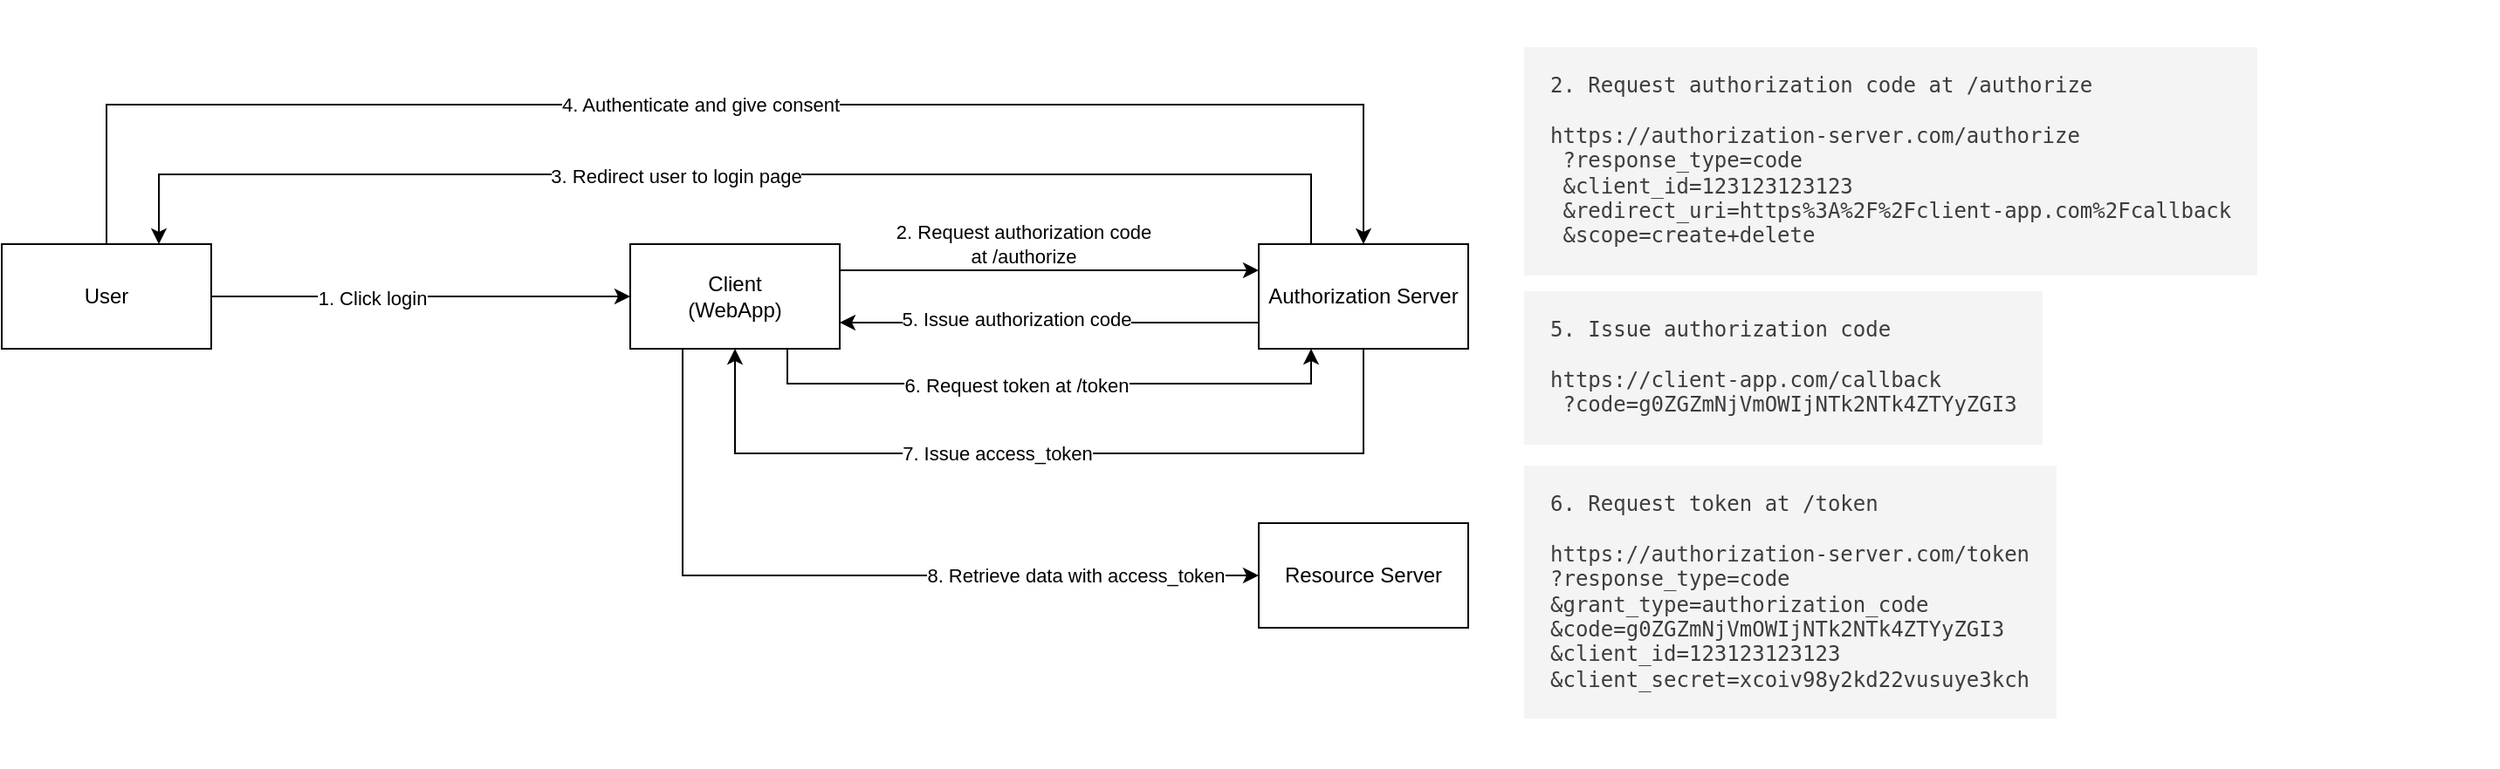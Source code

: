 <mxfile version="20.2.5" type="device"><diagram id="gMwJUr1h-C-KBcU-BcVj" name="Page-1"><mxGraphModel dx="1045" dy="565" grid="1" gridSize="10" guides="1" tooltips="1" connect="1" arrows="1" fold="1" page="1" pageScale="1" pageWidth="827" pageHeight="1169" math="0" shadow="0"><root><mxCell id="0"/><mxCell id="1" parent="0"/><mxCell id="BLi1aLOPlYds0UZ1OJZs-7" style="edgeStyle=orthogonalEdgeStyle;rounded=0;orthogonalLoop=1;jettySize=auto;html=1;entryX=0;entryY=0.25;entryDx=0;entryDy=0;exitX=1;exitY=0.25;exitDx=0;exitDy=0;" edge="1" parent="1" source="BLi1aLOPlYds0UZ1OJZs-1" target="BLi1aLOPlYds0UZ1OJZs-2"><mxGeometry relative="1" as="geometry"/></mxCell><mxCell id="BLi1aLOPlYds0UZ1OJZs-8" value="2. Request authorization code&lt;br&gt;at /authorize" style="edgeLabel;html=1;align=center;verticalAlign=middle;resizable=0;points=[];" vertex="1" connectable="0" parent="BLi1aLOPlYds0UZ1OJZs-7"><mxGeometry x="-0.287" y="1" relative="1" as="geometry"><mxPoint x="19" y="-14" as="offset"/></mxGeometry></mxCell><mxCell id="BLi1aLOPlYds0UZ1OJZs-16" style="edgeStyle=orthogonalEdgeStyle;rounded=0;orthogonalLoop=1;jettySize=auto;html=1;entryX=0.25;entryY=1;entryDx=0;entryDy=0;exitX=0.75;exitY=1;exitDx=0;exitDy=0;" edge="1" parent="1" source="BLi1aLOPlYds0UZ1OJZs-1" target="BLi1aLOPlYds0UZ1OJZs-2"><mxGeometry relative="1" as="geometry"/></mxCell><mxCell id="BLi1aLOPlYds0UZ1OJZs-17" value="6. Request token at /token" style="edgeLabel;html=1;align=center;verticalAlign=middle;resizable=0;points=[];" vertex="1" connectable="0" parent="BLi1aLOPlYds0UZ1OJZs-16"><mxGeometry x="-0.469" y="-1" relative="1" as="geometry"><mxPoint x="60" as="offset"/></mxGeometry></mxCell><mxCell id="BLi1aLOPlYds0UZ1OJZs-20" style="edgeStyle=orthogonalEdgeStyle;rounded=0;orthogonalLoop=1;jettySize=auto;html=1;exitX=0.25;exitY=1;exitDx=0;exitDy=0;entryX=0;entryY=0.5;entryDx=0;entryDy=0;" edge="1" parent="1" source="BLi1aLOPlYds0UZ1OJZs-1" target="BLi1aLOPlYds0UZ1OJZs-3"><mxGeometry relative="1" as="geometry"/></mxCell><mxCell id="BLi1aLOPlYds0UZ1OJZs-21" value="8. Retrieve data with access_token" style="edgeLabel;html=1;align=center;verticalAlign=middle;resizable=0;points=[];" vertex="1" connectable="0" parent="BLi1aLOPlYds0UZ1OJZs-20"><mxGeometry x="0.24" y="-2" relative="1" as="geometry"><mxPoint x="70" y="-2" as="offset"/></mxGeometry></mxCell><mxCell id="BLi1aLOPlYds0UZ1OJZs-1" value="Client&lt;br&gt;(WebApp)" style="rounded=0;whiteSpace=wrap;html=1;" vertex="1" parent="1"><mxGeometry x="400" y="240" width="120" height="60" as="geometry"/></mxCell><mxCell id="BLi1aLOPlYds0UZ1OJZs-9" style="edgeStyle=orthogonalEdgeStyle;rounded=0;orthogonalLoop=1;jettySize=auto;html=1;entryX=0.75;entryY=0;entryDx=0;entryDy=0;exitX=0.25;exitY=0;exitDx=0;exitDy=0;" edge="1" parent="1" source="BLi1aLOPlYds0UZ1OJZs-2" target="BLi1aLOPlYds0UZ1OJZs-4"><mxGeometry relative="1" as="geometry"><Array as="points"><mxPoint x="790" y="200"/><mxPoint x="130" y="200"/></Array></mxGeometry></mxCell><mxCell id="BLi1aLOPlYds0UZ1OJZs-10" value="3. Redirect user to login page" style="edgeLabel;html=1;align=center;verticalAlign=middle;resizable=0;points=[];" vertex="1" connectable="0" parent="BLi1aLOPlYds0UZ1OJZs-9"><mxGeometry x="0.092" y="1" relative="1" as="geometry"><mxPoint as="offset"/></mxGeometry></mxCell><mxCell id="BLi1aLOPlYds0UZ1OJZs-14" style="edgeStyle=orthogonalEdgeStyle;rounded=0;orthogonalLoop=1;jettySize=auto;html=1;entryX=1;entryY=0.75;entryDx=0;entryDy=0;exitX=0;exitY=0.75;exitDx=0;exitDy=0;" edge="1" parent="1" source="BLi1aLOPlYds0UZ1OJZs-2" target="BLi1aLOPlYds0UZ1OJZs-1"><mxGeometry relative="1" as="geometry"/></mxCell><mxCell id="BLi1aLOPlYds0UZ1OJZs-15" value="5. Issue authorization code" style="edgeLabel;html=1;align=center;verticalAlign=middle;resizable=0;points=[];" vertex="1" connectable="0" parent="BLi1aLOPlYds0UZ1OJZs-14"><mxGeometry x="0.103" y="-2" relative="1" as="geometry"><mxPoint x="-7" as="offset"/></mxGeometry></mxCell><mxCell id="BLi1aLOPlYds0UZ1OJZs-18" style="edgeStyle=orthogonalEdgeStyle;rounded=0;orthogonalLoop=1;jettySize=auto;html=1;entryX=0.5;entryY=1;entryDx=0;entryDy=0;exitX=0.5;exitY=1;exitDx=0;exitDy=0;" edge="1" parent="1" source="BLi1aLOPlYds0UZ1OJZs-2" target="BLi1aLOPlYds0UZ1OJZs-1"><mxGeometry relative="1" as="geometry"><Array as="points"><mxPoint x="820" y="360"/><mxPoint x="460" y="360"/></Array></mxGeometry></mxCell><mxCell id="BLi1aLOPlYds0UZ1OJZs-19" value="7. Issue access_token" style="edgeLabel;html=1;align=center;verticalAlign=middle;resizable=0;points=[];" vertex="1" connectable="0" parent="BLi1aLOPlYds0UZ1OJZs-18"><mxGeometry x="0.437" y="3" relative="1" as="geometry"><mxPoint x="75" y="-3" as="offset"/></mxGeometry></mxCell><mxCell id="BLi1aLOPlYds0UZ1OJZs-2" value="Authorization Server" style="rounded=0;whiteSpace=wrap;html=1;" vertex="1" parent="1"><mxGeometry x="760" y="240" width="120" height="60" as="geometry"/></mxCell><mxCell id="BLi1aLOPlYds0UZ1OJZs-3" value="Resource Server" style="rounded=0;whiteSpace=wrap;html=1;" vertex="1" parent="1"><mxGeometry x="760" y="400" width="120" height="60" as="geometry"/></mxCell><mxCell id="BLi1aLOPlYds0UZ1OJZs-5" style="edgeStyle=orthogonalEdgeStyle;rounded=0;orthogonalLoop=1;jettySize=auto;html=1;entryX=0;entryY=0.5;entryDx=0;entryDy=0;" edge="1" parent="1" source="BLi1aLOPlYds0UZ1OJZs-4" target="BLi1aLOPlYds0UZ1OJZs-1"><mxGeometry relative="1" as="geometry"/></mxCell><mxCell id="BLi1aLOPlYds0UZ1OJZs-6" value="1. Click login" style="edgeLabel;html=1;align=center;verticalAlign=middle;resizable=0;points=[];" vertex="1" connectable="0" parent="BLi1aLOPlYds0UZ1OJZs-5"><mxGeometry x="-0.239" y="-1" relative="1" as="geometry"><mxPoint as="offset"/></mxGeometry></mxCell><mxCell id="BLi1aLOPlYds0UZ1OJZs-12" style="edgeStyle=orthogonalEdgeStyle;rounded=0;orthogonalLoop=1;jettySize=auto;html=1;entryX=0.5;entryY=0;entryDx=0;entryDy=0;" edge="1" parent="1" source="BLi1aLOPlYds0UZ1OJZs-4" target="BLi1aLOPlYds0UZ1OJZs-2"><mxGeometry relative="1" as="geometry"><Array as="points"><mxPoint x="100" y="160"/><mxPoint x="820" y="160"/></Array></mxGeometry></mxCell><mxCell id="BLi1aLOPlYds0UZ1OJZs-13" value="4. Authenticate and give consent" style="edgeLabel;html=1;align=center;verticalAlign=middle;resizable=0;points=[];" vertex="1" connectable="0" parent="BLi1aLOPlYds0UZ1OJZs-12"><mxGeometry x="-0.169" y="3" relative="1" as="geometry"><mxPoint x="54" y="3" as="offset"/></mxGeometry></mxCell><mxCell id="BLi1aLOPlYds0UZ1OJZs-4" value="User" style="rounded=0;whiteSpace=wrap;html=1;" vertex="1" parent="1"><mxGeometry x="40" y="240" width="120" height="60" as="geometry"/></mxCell><mxCell id="BLi1aLOPlYds0UZ1OJZs-24" value="&lt;pre style=&quot;box-sizing: border-box; overflow: auto; font-family: monospace, monospace; margin: 20px 0px; display: block; padding: 15px; background: rgb(244, 244, 244); color: rgb(61, 61, 61); font-style: normal; font-variant-ligatures: normal; font-variant-caps: normal; font-weight: 400; letter-spacing: normal; orphans: 2; text-align: start; text-indent: 0px; text-transform: none; widows: 2; word-spacing: 0px; -webkit-text-stroke-width: 0px; text-decoration-thickness: initial; text-decoration-style: initial; text-decoration-color: initial;&quot; class=&quot;highlight&quot;&gt;&lt;code style=&quot;box-sizing: border-box; font-family: monospace, monospace; font-size: 1em; display: inline-block; background: none; padding: 0px;&quot;&gt;2. Request authorization code at /authorize&lt;br&gt;&lt;br&gt;https://authorization-server.com/authorize&lt;br&gt; ?response_type=code&lt;br&gt; &amp;amp;client_id=123123123123&lt;br&gt; &amp;amp;redirect_uri=https%3A%2F%2Fclient-app.com%2Fcallback&lt;br&gt; &amp;amp;scope=create+delete&lt;/code&gt;&lt;/pre&gt;" style="text;whiteSpace=wrap;html=1;" vertex="1" parent="1"><mxGeometry x="910" y="100" width="560" height="210" as="geometry"/></mxCell><mxCell id="BLi1aLOPlYds0UZ1OJZs-27" value="&lt;pre style=&quot;box-sizing: border-box; overflow: auto; margin: 20px 0px; display: block; padding: 15px; background: rgb(244, 244, 244); orphans: 2; text-align: start; text-indent: 0px; widows: 2; text-decoration-thickness: initial; text-decoration-style: initial; text-decoration-color: initial; -webkit-text-stroke-width: 0px; word-spacing: 0px; text-transform: none; letter-spacing: normal; font-weight: 400; font-variant-caps: normal; font-variant-ligatures: normal; font-style: normal; font-family: monospace, monospace; color: rgb(61, 61, 61);&quot; class=&quot;highlight&quot;&gt;&lt;code style=&quot;box-sizing: border-box; font-family: monospace, monospace; font-size: 1em; display: inline-block; background: none; padding: 0px;&quot;&gt;5. Issue authorization code&lt;br&gt;&lt;br&gt;https://client-app.com/callback&lt;br&gt; ?code=g0ZGZmNjVmOWIjNTk2NTk4ZTYyZGI3&lt;br&gt;&lt;/code&gt;&lt;/pre&gt;" style="text;whiteSpace=wrap;html=1;" vertex="1" parent="1"><mxGeometry x="910" y="240" width="390" height="150" as="geometry"/></mxCell><mxCell id="BLi1aLOPlYds0UZ1OJZs-28" value="&lt;pre style=&quot;box-sizing: border-box; overflow: auto; margin: 20px 0px; display: block; padding: 15px; background: rgb(244, 244, 244); orphans: 2; text-align: start; text-indent: 0px; widows: 2; text-decoration-thickness: initial; text-decoration-style: initial; text-decoration-color: initial;&quot; class=&quot;highlight&quot;&gt;&lt;code style=&quot;box-sizing: border-box; display: inline-block; background: none; padding: 0px;&quot;&gt;&lt;font style=&quot;font-size: 12px;&quot; color=&quot;#3d3d3d&quot;&gt;&lt;font style=&quot;font-size: 12px;&quot; face=&quot;monospace, monospace&quot;&gt;&lt;span style=&quot;font-size: 1em;&quot;&gt;6. Request token at /token&lt;br&gt;&lt;br&gt;&lt;/span&gt;&lt;span style=&quot;&quot;&gt;https://authorization-server.com/token&lt;br&gt;?response_type=code&lt;br&gt;&amp;amp;grant_type=authorization_code&lt;br&gt;&amp;amp;code=g0ZGZmNjVmOWIjNTk2NTk4ZTYyZGI3&lt;br&gt;&amp;amp;client_id=123123123123&lt;br&gt;&amp;amp;client_secret=xcoiv98y2kd22vusuye3kch&lt;/span&gt;&lt;/font&gt;&lt;span style=&quot;font-size: 1em; font-family: monospace, monospace;&quot;&gt;&lt;br&gt;&lt;/span&gt;&lt;/font&gt;&lt;/code&gt;&lt;/pre&gt;" style="text;whiteSpace=wrap;html=1;" vertex="1" parent="1"><mxGeometry x="910" y="340" width="430" height="200" as="geometry"/></mxCell></root></mxGraphModel></diagram></mxfile>